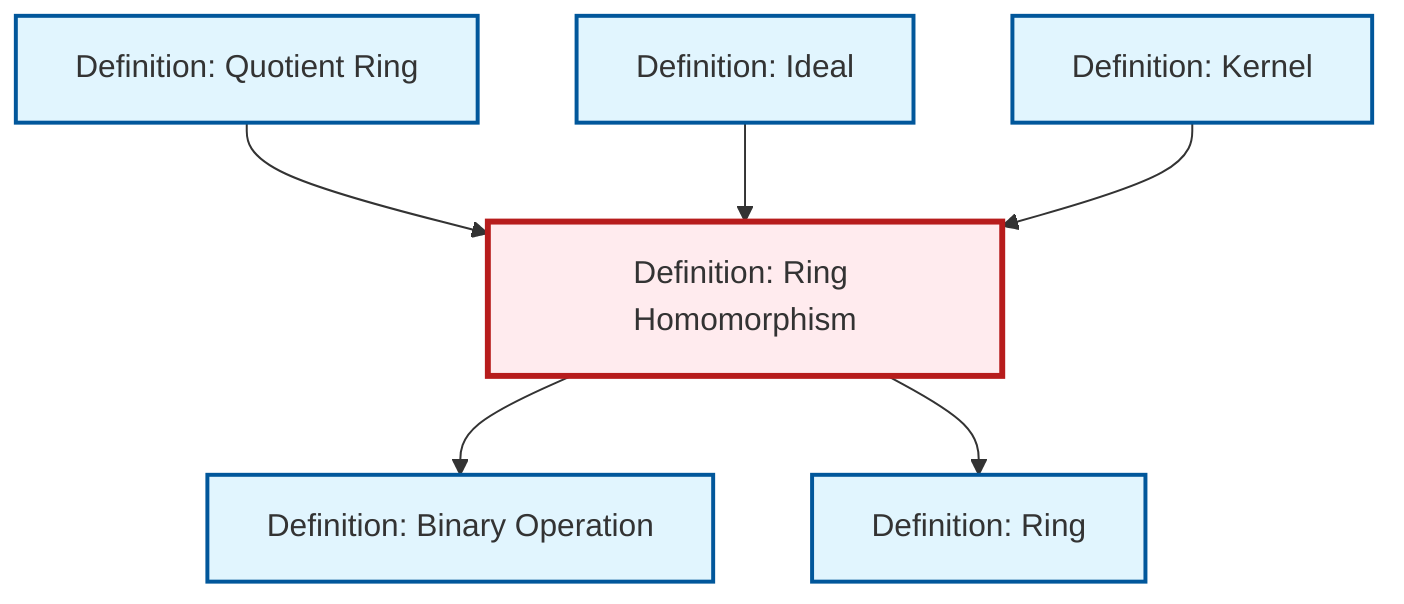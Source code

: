 graph TD
    classDef definition fill:#e1f5fe,stroke:#01579b,stroke-width:2px
    classDef theorem fill:#f3e5f5,stroke:#4a148c,stroke-width:2px
    classDef axiom fill:#fff3e0,stroke:#e65100,stroke-width:2px
    classDef example fill:#e8f5e9,stroke:#1b5e20,stroke-width:2px
    classDef current fill:#ffebee,stroke:#b71c1c,stroke-width:3px
    def-binary-operation["Definition: Binary Operation"]:::definition
    def-kernel["Definition: Kernel"]:::definition
    def-ring["Definition: Ring"]:::definition
    def-ideal["Definition: Ideal"]:::definition
    def-ring-homomorphism["Definition: Ring Homomorphism"]:::definition
    def-quotient-ring["Definition: Quotient Ring"]:::definition
    def-ring-homomorphism --> def-binary-operation
    def-quotient-ring --> def-ring-homomorphism
    def-ring-homomorphism --> def-ring
    def-ideal --> def-ring-homomorphism
    def-kernel --> def-ring-homomorphism
    class def-ring-homomorphism current